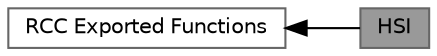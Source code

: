 digraph "HSI"
{
 // LATEX_PDF_SIZE
  bgcolor="transparent";
  edge [fontname=Helvetica,fontsize=10,labelfontname=Helvetica,labelfontsize=10];
  node [fontname=Helvetica,fontsize=10,shape=box,height=0.2,width=0.4];
  rankdir=LR;
  Node1 [label="HSI",height=0.2,width=0.4,color="gray40", fillcolor="grey60", style="filled", fontcolor="black",tooltip=" "];
  Node2 [label="RCC Exported Functions",height=0.2,width=0.4,color="grey40", fillcolor="white", style="filled",URL="$group___r_c_c___l_l___exported___functions.html",tooltip=" "];
  Node2->Node1 [shape=plaintext, dir="back", style="solid"];
}
